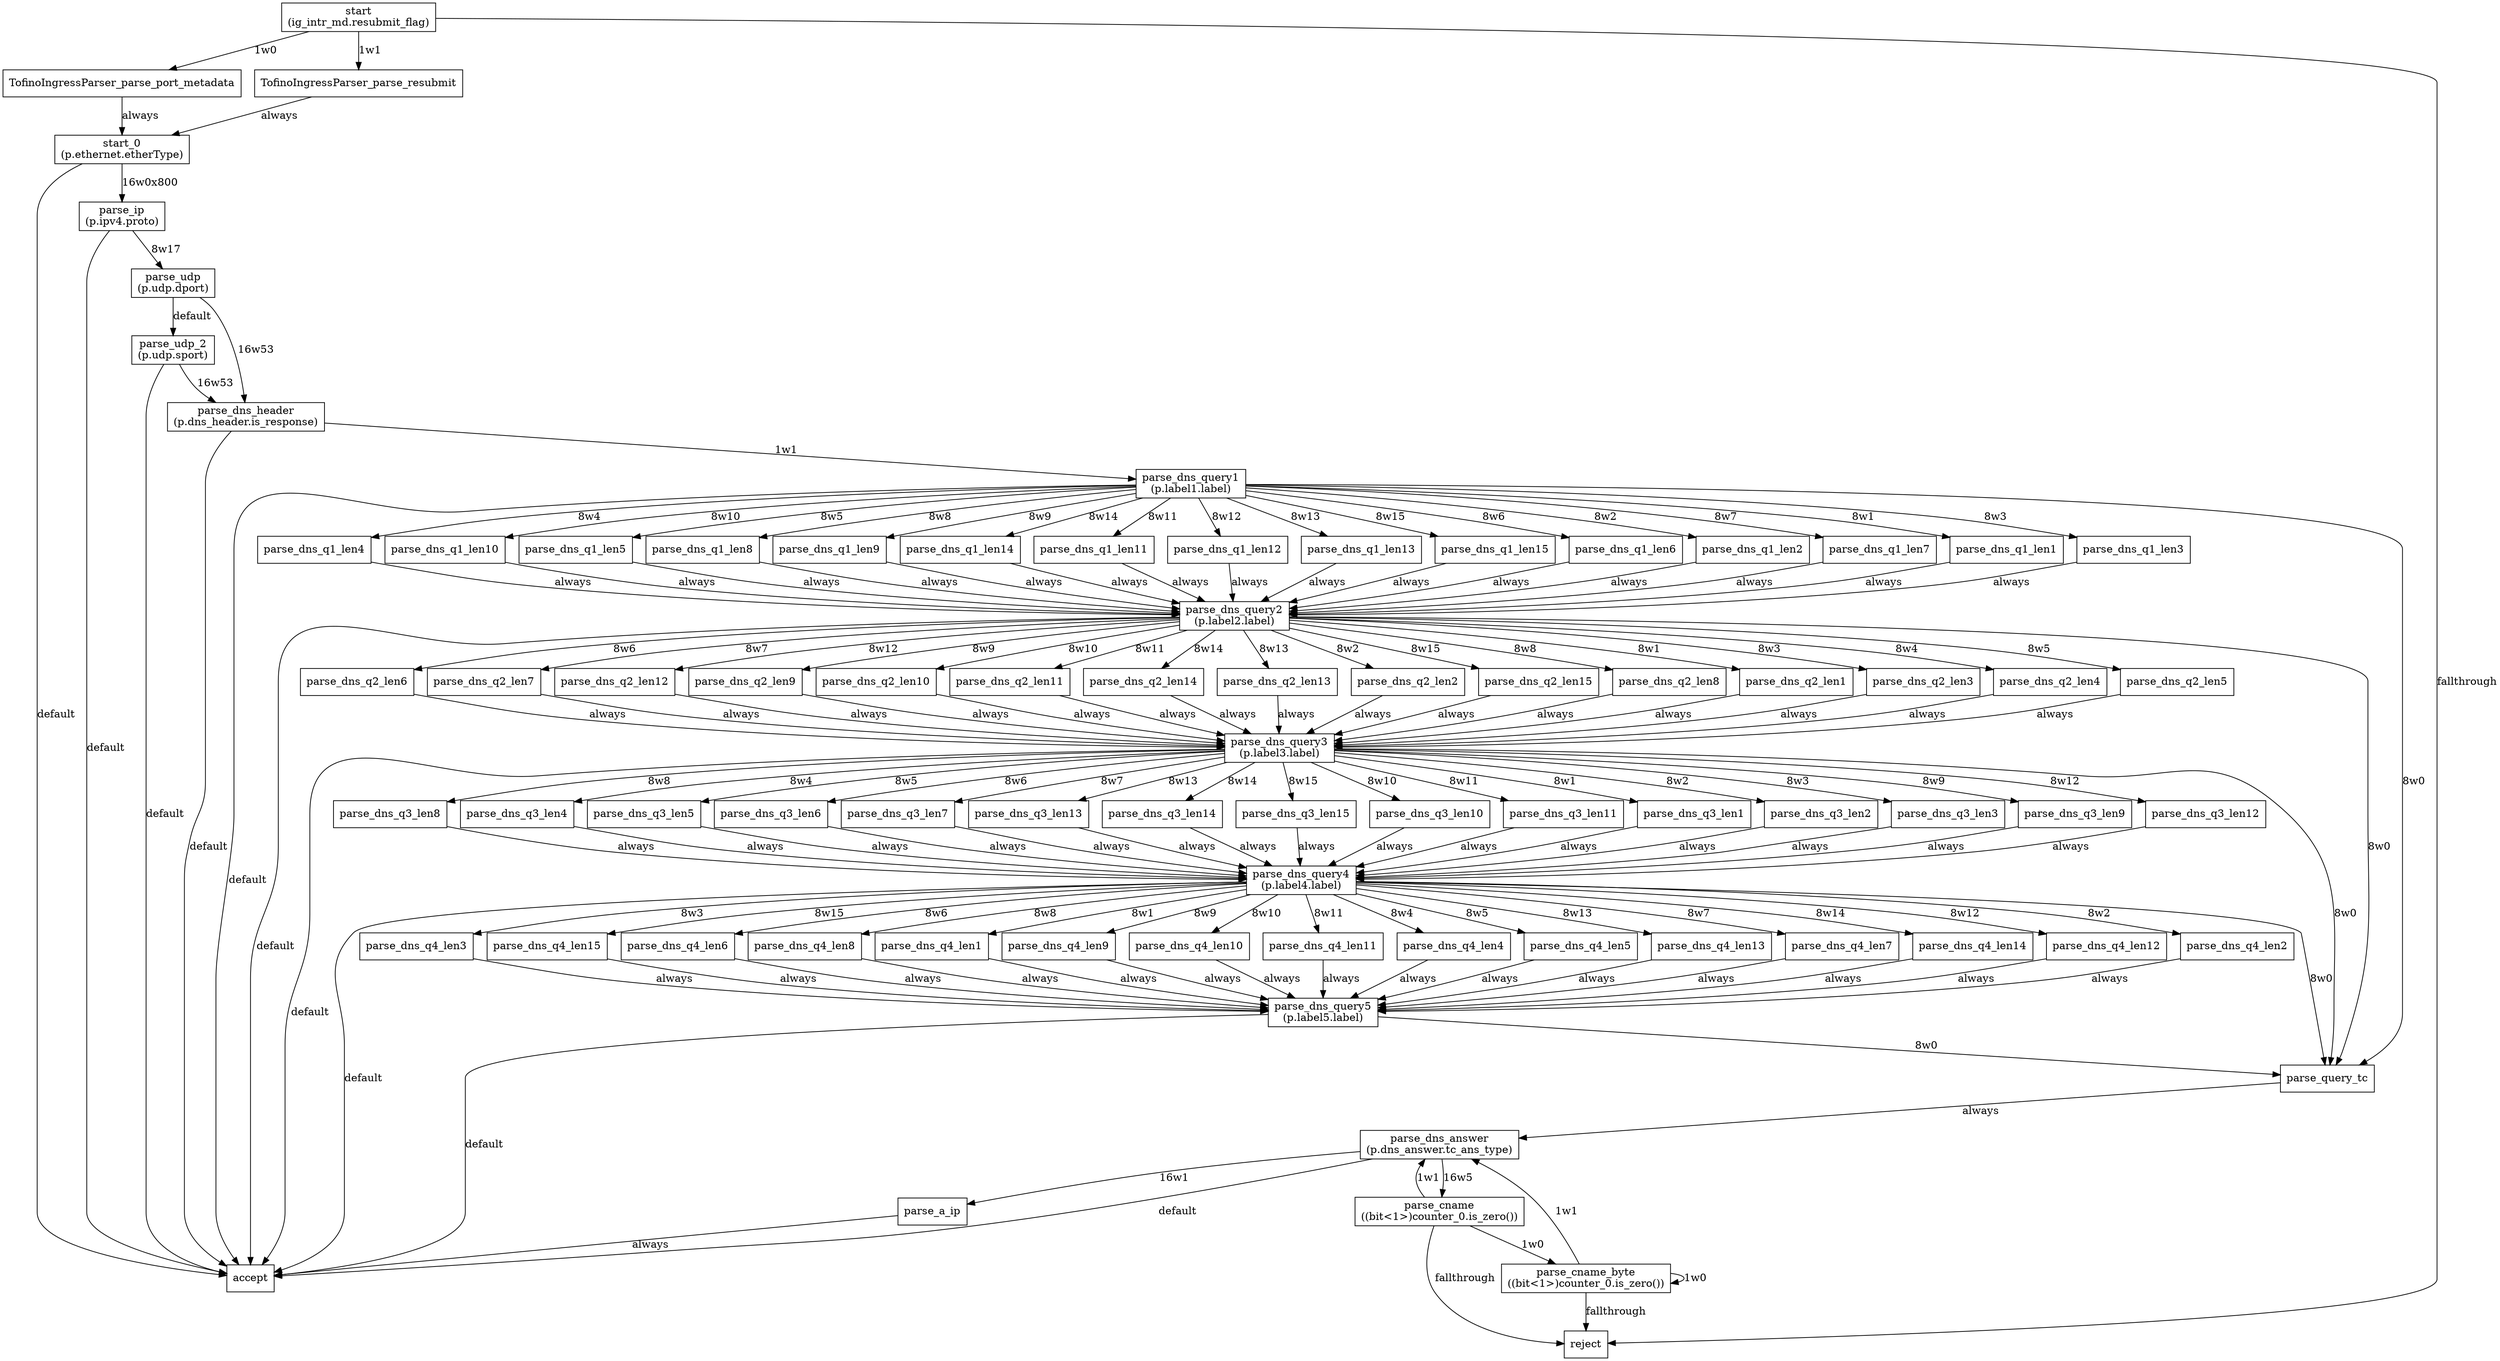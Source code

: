digraph SwitchIngressParser{
start [shape=rectangle,label="start
(ig_intr_md.resubmit_flag)"]
TofinoIngressParser_parse_resubmit [shape=rectangle,label="TofinoIngressParser_parse_resubmit"]
TofinoIngressParser_parse_port_metadata [shape=rectangle,label="TofinoIngressParser_parse_port_metadata"]
start_0 [shape=rectangle,label="start_0
(p.ethernet.etherType)"]
parse_ip [shape=rectangle,label="parse_ip
(p.ipv4.proto)"]
parse_udp [shape=rectangle,label="parse_udp
(p.udp.dport)"]
parse_udp_2 [shape=rectangle,label="parse_udp_2
(p.udp.sport)"]
parse_dns_header [shape=rectangle,label="parse_dns_header
(p.dns_header.is_response)"]
parse_dns_query1 [shape=rectangle,label="parse_dns_query1
(p.label1.label)"]
parse_dns_q1_len1 [shape=rectangle,label="parse_dns_q1_len1"]
parse_dns_q1_len2 [shape=rectangle,label="parse_dns_q1_len2"]
parse_dns_q1_len3 [shape=rectangle,label="parse_dns_q1_len3"]
parse_dns_q1_len4 [shape=rectangle,label="parse_dns_q1_len4"]
parse_dns_q1_len5 [shape=rectangle,label="parse_dns_q1_len5"]
parse_dns_q1_len6 [shape=rectangle,label="parse_dns_q1_len6"]
parse_dns_q1_len7 [shape=rectangle,label="parse_dns_q1_len7"]
parse_dns_q1_len8 [shape=rectangle,label="parse_dns_q1_len8"]
parse_dns_q1_len9 [shape=rectangle,label="parse_dns_q1_len9"]
parse_dns_q1_len10 [shape=rectangle,label="parse_dns_q1_len10"]
parse_dns_q1_len11 [shape=rectangle,label="parse_dns_q1_len11"]
parse_dns_q1_len12 [shape=rectangle,label="parse_dns_q1_len12"]
parse_dns_q1_len13 [shape=rectangle,label="parse_dns_q1_len13"]
parse_dns_q1_len14 [shape=rectangle,label="parse_dns_q1_len14"]
parse_dns_q1_len15 [shape=rectangle,label="parse_dns_q1_len15"]
parse_dns_query2 [shape=rectangle,label="parse_dns_query2
(p.label2.label)"]
parse_dns_q2_len1 [shape=rectangle,label="parse_dns_q2_len1"]
parse_dns_q2_len2 [shape=rectangle,label="parse_dns_q2_len2"]
parse_dns_q2_len3 [shape=rectangle,label="parse_dns_q2_len3"]
parse_dns_q2_len4 [shape=rectangle,label="parse_dns_q2_len4"]
parse_dns_q2_len5 [shape=rectangle,label="parse_dns_q2_len5"]
parse_dns_q2_len6 [shape=rectangle,label="parse_dns_q2_len6"]
parse_dns_q2_len7 [shape=rectangle,label="parse_dns_q2_len7"]
parse_dns_q2_len8 [shape=rectangle,label="parse_dns_q2_len8"]
parse_dns_q2_len9 [shape=rectangle,label="parse_dns_q2_len9"]
parse_dns_q2_len10 [shape=rectangle,label="parse_dns_q2_len10"]
parse_dns_q2_len11 [shape=rectangle,label="parse_dns_q2_len11"]
parse_dns_q2_len12 [shape=rectangle,label="parse_dns_q2_len12"]
parse_dns_q2_len13 [shape=rectangle,label="parse_dns_q2_len13"]
parse_dns_q2_len14 [shape=rectangle,label="parse_dns_q2_len14"]
parse_dns_q2_len15 [shape=rectangle,label="parse_dns_q2_len15"]
parse_dns_query3 [shape=rectangle,label="parse_dns_query3
(p.label3.label)"]
parse_dns_q3_len1 [shape=rectangle,label="parse_dns_q3_len1"]
parse_dns_q3_len2 [shape=rectangle,label="parse_dns_q3_len2"]
parse_dns_q3_len3 [shape=rectangle,label="parse_dns_q3_len3"]
parse_dns_q3_len4 [shape=rectangle,label="parse_dns_q3_len4"]
parse_dns_q3_len5 [shape=rectangle,label="parse_dns_q3_len5"]
parse_dns_q3_len6 [shape=rectangle,label="parse_dns_q3_len6"]
parse_dns_q3_len7 [shape=rectangle,label="parse_dns_q3_len7"]
parse_dns_q3_len8 [shape=rectangle,label="parse_dns_q3_len8"]
parse_dns_q3_len9 [shape=rectangle,label="parse_dns_q3_len9"]
parse_dns_q3_len10 [shape=rectangle,label="parse_dns_q3_len10"]
parse_dns_q3_len11 [shape=rectangle,label="parse_dns_q3_len11"]
parse_dns_q3_len12 [shape=rectangle,label="parse_dns_q3_len12"]
parse_dns_q3_len13 [shape=rectangle,label="parse_dns_q3_len13"]
parse_dns_q3_len14 [shape=rectangle,label="parse_dns_q3_len14"]
parse_dns_q3_len15 [shape=rectangle,label="parse_dns_q3_len15"]
parse_dns_query4 [shape=rectangle,label="parse_dns_query4
(p.label4.label)"]
parse_dns_q4_len1 [shape=rectangle,label="parse_dns_q4_len1"]
parse_dns_q4_len2 [shape=rectangle,label="parse_dns_q4_len2"]
parse_dns_q4_len3 [shape=rectangle,label="parse_dns_q4_len3"]
parse_dns_q4_len4 [shape=rectangle,label="parse_dns_q4_len4"]
parse_dns_q4_len5 [shape=rectangle,label="parse_dns_q4_len5"]
parse_dns_q4_len6 [shape=rectangle,label="parse_dns_q4_len6"]
parse_dns_q4_len7 [shape=rectangle,label="parse_dns_q4_len7"]
parse_dns_q4_len8 [shape=rectangle,label="parse_dns_q4_len8"]
parse_dns_q4_len9 [shape=rectangle,label="parse_dns_q4_len9"]
parse_dns_q4_len10 [shape=rectangle,label="parse_dns_q4_len10"]
parse_dns_q4_len11 [shape=rectangle,label="parse_dns_q4_len11"]
parse_dns_q4_len12 [shape=rectangle,label="parse_dns_q4_len12"]
parse_dns_q4_len13 [shape=rectangle,label="parse_dns_q4_len13"]
parse_dns_q4_len14 [shape=rectangle,label="parse_dns_q4_len14"]
parse_dns_q4_len15 [shape=rectangle,label="parse_dns_q4_len15"]
parse_dns_query5 [shape=rectangle,label="parse_dns_query5
(p.label5.label)"]
parse_query_tc [shape=rectangle,label="parse_query_tc"]
parse_dns_answer [shape=rectangle,label="parse_dns_answer
(p.dns_answer.tc_ans_type)"]
parse_cname [shape=rectangle,label="parse_cname
((bit<1>)counter_0.is_zero())"]
parse_cname_byte [shape=rectangle,label="parse_cname_byte
((bit<1>)counter_0.is_zero())"]
parse_a_ip [shape=rectangle,label="parse_a_ip"]
accept [shape=rectangle,label="accept"]
reject [shape=rectangle,label="reject"]
start -> TofinoIngressParser_parse_resubmit [label="1w1"]
start -> TofinoIngressParser_parse_port_metadata [label="1w0"]
start -> reject [label="fallthrough"]
TofinoIngressParser_parse_resubmit -> start_0 [label="always"]
TofinoIngressParser_parse_port_metadata -> start_0 [label="always"]
start_0 -> parse_ip [label="16w0x800"]
start_0 -> accept [label="default"]
parse_ip -> parse_udp [label="8w17"]
parse_ip -> accept [label="default"]
parse_udp -> parse_dns_header [label="16w53"]
parse_udp -> parse_udp_2 [label="default"]
parse_udp_2 -> parse_dns_header [label="16w53"]
parse_udp_2 -> accept [label="default"]
parse_dns_header -> parse_dns_query1 [label="1w1"]
parse_dns_header -> accept [label="default"]
parse_dns_query1 -> parse_query_tc [label="8w0"]
parse_dns_query1 -> parse_dns_q1_len1 [label="8w1"]
parse_dns_query1 -> parse_dns_q1_len2 [label="8w2"]
parse_dns_query1 -> parse_dns_q1_len3 [label="8w3"]
parse_dns_query1 -> parse_dns_q1_len4 [label="8w4"]
parse_dns_query1 -> parse_dns_q1_len5 [label="8w5"]
parse_dns_query1 -> parse_dns_q1_len6 [label="8w6"]
parse_dns_query1 -> parse_dns_q1_len7 [label="8w7"]
parse_dns_query1 -> parse_dns_q1_len8 [label="8w8"]
parse_dns_query1 -> parse_dns_q1_len9 [label="8w9"]
parse_dns_query1 -> parse_dns_q1_len10 [label="8w10"]
parse_dns_query1 -> parse_dns_q1_len11 [label="8w11"]
parse_dns_query1 -> parse_dns_q1_len12 [label="8w12"]
parse_dns_query1 -> parse_dns_q1_len13 [label="8w13"]
parse_dns_query1 -> parse_dns_q1_len14 [label="8w14"]
parse_dns_query1 -> parse_dns_q1_len15 [label="8w15"]
parse_dns_query1 -> accept [label="default"]
parse_dns_q1_len1 -> parse_dns_query2 [label="always"]
parse_dns_q1_len2 -> parse_dns_query2 [label="always"]
parse_dns_q1_len3 -> parse_dns_query2 [label="always"]
parse_dns_q1_len4 -> parse_dns_query2 [label="always"]
parse_dns_q1_len5 -> parse_dns_query2 [label="always"]
parse_dns_q1_len6 -> parse_dns_query2 [label="always"]
parse_dns_q1_len7 -> parse_dns_query2 [label="always"]
parse_dns_q1_len8 -> parse_dns_query2 [label="always"]
parse_dns_q1_len9 -> parse_dns_query2 [label="always"]
parse_dns_q1_len10 -> parse_dns_query2 [label="always"]
parse_dns_q1_len11 -> parse_dns_query2 [label="always"]
parse_dns_q1_len12 -> parse_dns_query2 [label="always"]
parse_dns_q1_len13 -> parse_dns_query2 [label="always"]
parse_dns_q1_len14 -> parse_dns_query2 [label="always"]
parse_dns_q1_len15 -> parse_dns_query2 [label="always"]
parse_dns_query2 -> parse_query_tc [label="8w0"]
parse_dns_query2 -> parse_dns_q2_len1 [label="8w1"]
parse_dns_query2 -> parse_dns_q2_len2 [label="8w2"]
parse_dns_query2 -> parse_dns_q2_len3 [label="8w3"]
parse_dns_query2 -> parse_dns_q2_len4 [label="8w4"]
parse_dns_query2 -> parse_dns_q2_len5 [label="8w5"]
parse_dns_query2 -> parse_dns_q2_len6 [label="8w6"]
parse_dns_query2 -> parse_dns_q2_len7 [label="8w7"]
parse_dns_query2 -> parse_dns_q2_len8 [label="8w8"]
parse_dns_query2 -> parse_dns_q2_len9 [label="8w9"]
parse_dns_query2 -> parse_dns_q2_len10 [label="8w10"]
parse_dns_query2 -> parse_dns_q2_len11 [label="8w11"]
parse_dns_query2 -> parse_dns_q2_len12 [label="8w12"]
parse_dns_query2 -> parse_dns_q2_len13 [label="8w13"]
parse_dns_query2 -> parse_dns_q2_len14 [label="8w14"]
parse_dns_query2 -> parse_dns_q2_len15 [label="8w15"]
parse_dns_query2 -> accept [label="default"]
parse_dns_q2_len1 -> parse_dns_query3 [label="always"]
parse_dns_q2_len2 -> parse_dns_query3 [label="always"]
parse_dns_q2_len3 -> parse_dns_query3 [label="always"]
parse_dns_q2_len4 -> parse_dns_query3 [label="always"]
parse_dns_q2_len5 -> parse_dns_query3 [label="always"]
parse_dns_q2_len6 -> parse_dns_query3 [label="always"]
parse_dns_q2_len7 -> parse_dns_query3 [label="always"]
parse_dns_q2_len8 -> parse_dns_query3 [label="always"]
parse_dns_q2_len9 -> parse_dns_query3 [label="always"]
parse_dns_q2_len10 -> parse_dns_query3 [label="always"]
parse_dns_q2_len11 -> parse_dns_query3 [label="always"]
parse_dns_q2_len12 -> parse_dns_query3 [label="always"]
parse_dns_q2_len13 -> parse_dns_query3 [label="always"]
parse_dns_q2_len14 -> parse_dns_query3 [label="always"]
parse_dns_q2_len15 -> parse_dns_query3 [label="always"]
parse_dns_query3 -> parse_query_tc [label="8w0"]
parse_dns_query3 -> parse_dns_q3_len1 [label="8w1"]
parse_dns_query3 -> parse_dns_q3_len2 [label="8w2"]
parse_dns_query3 -> parse_dns_q3_len3 [label="8w3"]
parse_dns_query3 -> parse_dns_q3_len4 [label="8w4"]
parse_dns_query3 -> parse_dns_q3_len5 [label="8w5"]
parse_dns_query3 -> parse_dns_q3_len6 [label="8w6"]
parse_dns_query3 -> parse_dns_q3_len7 [label="8w7"]
parse_dns_query3 -> parse_dns_q3_len8 [label="8w8"]
parse_dns_query3 -> parse_dns_q3_len9 [label="8w9"]
parse_dns_query3 -> parse_dns_q3_len10 [label="8w10"]
parse_dns_query3 -> parse_dns_q3_len11 [label="8w11"]
parse_dns_query3 -> parse_dns_q3_len12 [label="8w12"]
parse_dns_query3 -> parse_dns_q3_len13 [label="8w13"]
parse_dns_query3 -> parse_dns_q3_len14 [label="8w14"]
parse_dns_query3 -> parse_dns_q3_len15 [label="8w15"]
parse_dns_query3 -> accept [label="default"]
parse_dns_q3_len1 -> parse_dns_query4 [label="always"]
parse_dns_q3_len2 -> parse_dns_query4 [label="always"]
parse_dns_q3_len3 -> parse_dns_query4 [label="always"]
parse_dns_q3_len4 -> parse_dns_query4 [label="always"]
parse_dns_q3_len5 -> parse_dns_query4 [label="always"]
parse_dns_q3_len6 -> parse_dns_query4 [label="always"]
parse_dns_q3_len7 -> parse_dns_query4 [label="always"]
parse_dns_q3_len8 -> parse_dns_query4 [label="always"]
parse_dns_q3_len9 -> parse_dns_query4 [label="always"]
parse_dns_q3_len10 -> parse_dns_query4 [label="always"]
parse_dns_q3_len11 -> parse_dns_query4 [label="always"]
parse_dns_q3_len12 -> parse_dns_query4 [label="always"]
parse_dns_q3_len13 -> parse_dns_query4 [label="always"]
parse_dns_q3_len14 -> parse_dns_query4 [label="always"]
parse_dns_q3_len15 -> parse_dns_query4 [label="always"]
parse_dns_query4 -> parse_query_tc [label="8w0"]
parse_dns_query4 -> parse_dns_q4_len1 [label="8w1"]
parse_dns_query4 -> parse_dns_q4_len2 [label="8w2"]
parse_dns_query4 -> parse_dns_q4_len3 [label="8w3"]
parse_dns_query4 -> parse_dns_q4_len4 [label="8w4"]
parse_dns_query4 -> parse_dns_q4_len5 [label="8w5"]
parse_dns_query4 -> parse_dns_q4_len6 [label="8w6"]
parse_dns_query4 -> parse_dns_q4_len7 [label="8w7"]
parse_dns_query4 -> parse_dns_q4_len8 [label="8w8"]
parse_dns_query4 -> parse_dns_q4_len9 [label="8w9"]
parse_dns_query4 -> parse_dns_q4_len10 [label="8w10"]
parse_dns_query4 -> parse_dns_q4_len11 [label="8w11"]
parse_dns_query4 -> parse_dns_q4_len12 [label="8w12"]
parse_dns_query4 -> parse_dns_q4_len13 [label="8w13"]
parse_dns_query4 -> parse_dns_q4_len14 [label="8w14"]
parse_dns_query4 -> parse_dns_q4_len15 [label="8w15"]
parse_dns_query4 -> accept [label="default"]
parse_dns_q4_len1 -> parse_dns_query5 [label="always"]
parse_dns_q4_len2 -> parse_dns_query5 [label="always"]
parse_dns_q4_len3 -> parse_dns_query5 [label="always"]
parse_dns_q4_len4 -> parse_dns_query5 [label="always"]
parse_dns_q4_len5 -> parse_dns_query5 [label="always"]
parse_dns_q4_len6 -> parse_dns_query5 [label="always"]
parse_dns_q4_len7 -> parse_dns_query5 [label="always"]
parse_dns_q4_len8 -> parse_dns_query5 [label="always"]
parse_dns_q4_len9 -> parse_dns_query5 [label="always"]
parse_dns_q4_len10 -> parse_dns_query5 [label="always"]
parse_dns_q4_len11 -> parse_dns_query5 [label="always"]
parse_dns_q4_len12 -> parse_dns_query5 [label="always"]
parse_dns_q4_len13 -> parse_dns_query5 [label="always"]
parse_dns_q4_len14 -> parse_dns_query5 [label="always"]
parse_dns_q4_len15 -> parse_dns_query5 [label="always"]
parse_dns_query5 -> parse_query_tc [label="8w0"]
parse_dns_query5 -> accept [label="default"]
parse_query_tc -> parse_dns_answer [label="always"]
parse_dns_answer -> parse_a_ip [label="16w1"]
parse_dns_answer -> parse_cname [label="16w5"]
parse_dns_answer -> accept [label="default"]
parse_cname -> parse_dns_answer [label="1w1"]
parse_cname -> parse_cname_byte [label="1w0"]
parse_cname -> reject [label="fallthrough"]
parse_cname_byte -> parse_dns_answer [label="1w1"]
parse_cname_byte -> parse_cname_byte [label="1w0"]
parse_cname_byte -> reject [label="fallthrough"]
parse_a_ip -> accept [label="always"]
}
